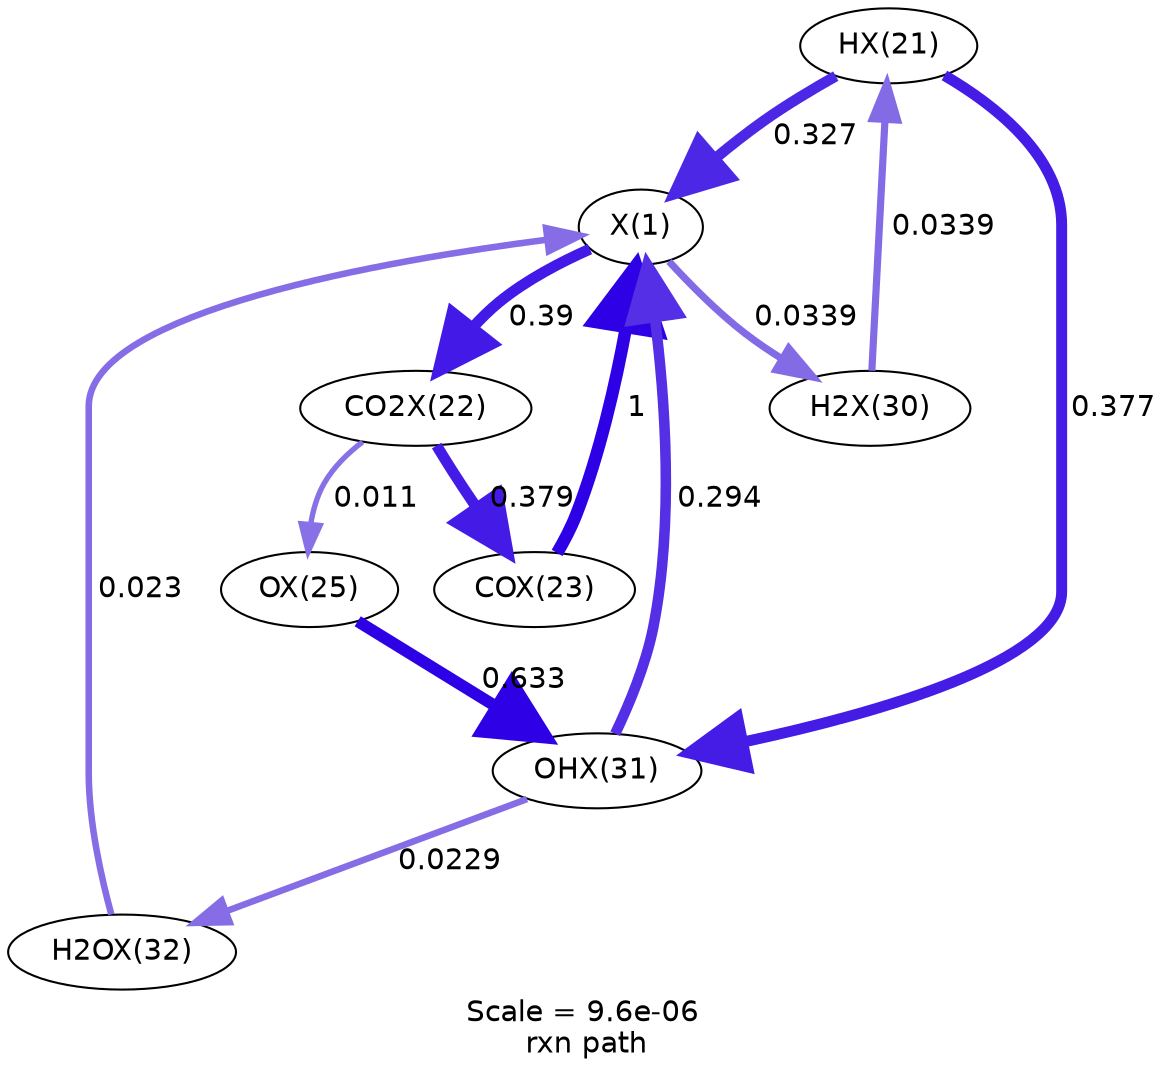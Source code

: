 digraph reaction_paths {
center=1;
s1 -> s0[fontname="Helvetica", penwidth=5.16, arrowsize=2.58, color="0.7, 0.827, 0.9"
, label=" 0.327"];
s0 -> s2[fontname="Helvetica", penwidth=5.29, arrowsize=2.64, color="0.7, 0.89, 0.9"
, label=" 0.39"];
s3 -> s0[fontname="Helvetica", penwidth=6, arrowsize=3, color="0.7, 1.5, 0.9"
, label=" 1"];
s11 -> s0[fontname="Helvetica", penwidth=5.08, arrowsize=2.54, color="0.7, 0.794, 0.9"
, label=" 0.294"];
s12 -> s0[fontname="Helvetica", penwidth=3.15, arrowsize=1.58, color="0.7, 0.523, 0.9"
, label=" 0.023"];
s0 -> s10[fontname="Helvetica", penwidth=3.45, arrowsize=1.72, color="0.7, 0.534, 0.9"
, label=" 0.0339"];
s1 -> s11[fontname="Helvetica", penwidth=5.26, arrowsize=2.63, color="0.7, 0.877, 0.9"
, label=" 0.377"];
s10 -> s1[fontname="Helvetica", penwidth=3.45, arrowsize=1.72, color="0.7, 0.534, 0.9"
, label=" 0.0339"];
s2 -> s3[fontname="Helvetica", penwidth=5.27, arrowsize=2.63, color="0.7, 0.879, 0.9"
, label=" 0.379"];
s2 -> s5[fontname="Helvetica", penwidth=2.59, arrowsize=1.3, color="0.7, 0.511, 0.9"
, label=" 0.011"];
s5 -> s11[fontname="Helvetica", penwidth=5.65, arrowsize=2.83, color="0.7, 1.13, 0.9"
, label=" 0.633"];
s11 -> s12[fontname="Helvetica", penwidth=3.15, arrowsize=1.58, color="0.7, 0.523, 0.9"
, label=" 0.0229"];
s0 [ fontname="Helvetica", label="X(1)"];
s1 [ fontname="Helvetica", label="HX(21)"];
s2 [ fontname="Helvetica", label="CO2X(22)"];
s3 [ fontname="Helvetica", label="COX(23)"];
s5 [ fontname="Helvetica", label="OX(25)"];
s10 [ fontname="Helvetica", label="H2X(30)"];
s11 [ fontname="Helvetica", label="OHX(31)"];
s12 [ fontname="Helvetica", label="H2OX(32)"];
 label = "Scale = 9.6e-06\l rxn path";
 fontname = "Helvetica";
}

